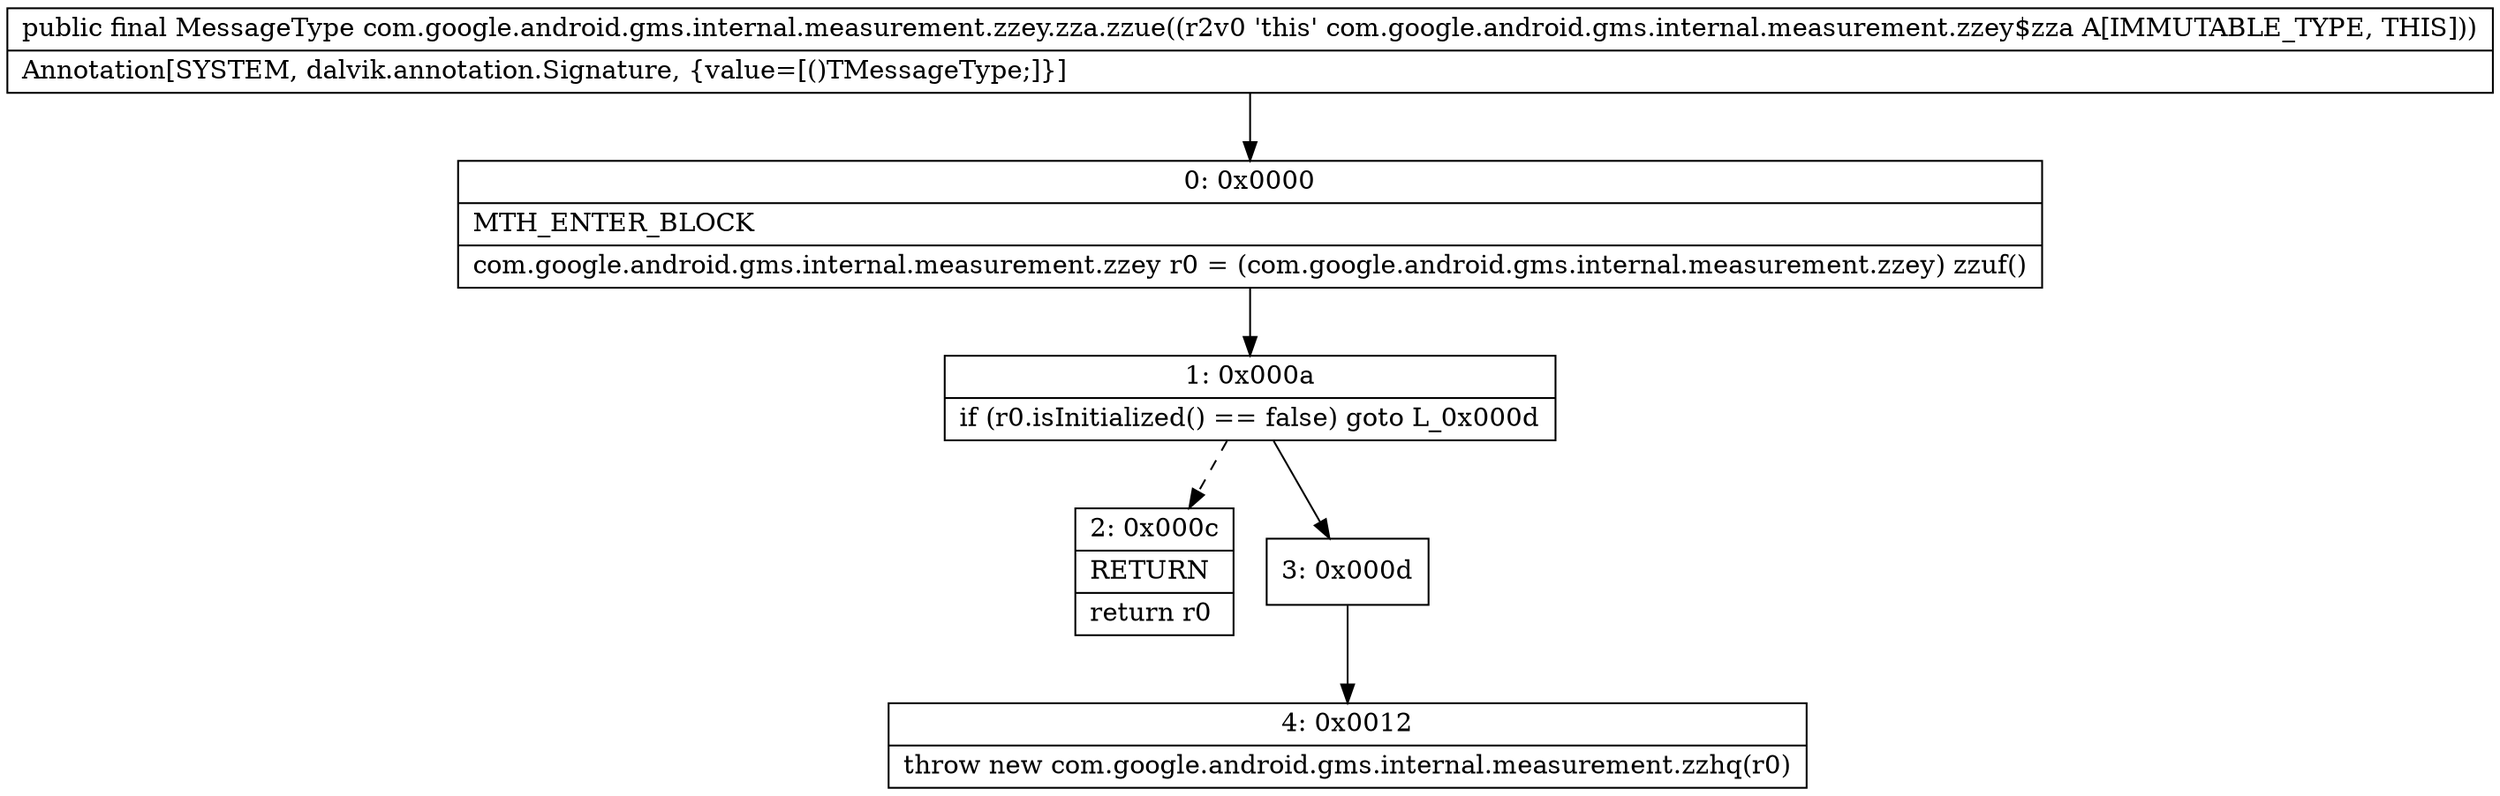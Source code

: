 digraph "CFG forcom.google.android.gms.internal.measurement.zzey.zza.zzue()Lcom\/google\/android\/gms\/internal\/measurement\/zzey;" {
Node_0 [shape=record,label="{0\:\ 0x0000|MTH_ENTER_BLOCK\l|com.google.android.gms.internal.measurement.zzey r0 = (com.google.android.gms.internal.measurement.zzey) zzuf()\l}"];
Node_1 [shape=record,label="{1\:\ 0x000a|if (r0.isInitialized() == false) goto L_0x000d\l}"];
Node_2 [shape=record,label="{2\:\ 0x000c|RETURN\l|return r0\l}"];
Node_3 [shape=record,label="{3\:\ 0x000d}"];
Node_4 [shape=record,label="{4\:\ 0x0012|throw new com.google.android.gms.internal.measurement.zzhq(r0)\l}"];
MethodNode[shape=record,label="{public final MessageType com.google.android.gms.internal.measurement.zzey.zza.zzue((r2v0 'this' com.google.android.gms.internal.measurement.zzey$zza A[IMMUTABLE_TYPE, THIS]))  | Annotation[SYSTEM, dalvik.annotation.Signature, \{value=[()TMessageType;]\}]\l}"];
MethodNode -> Node_0;
Node_0 -> Node_1;
Node_1 -> Node_2[style=dashed];
Node_1 -> Node_3;
Node_3 -> Node_4;
}

